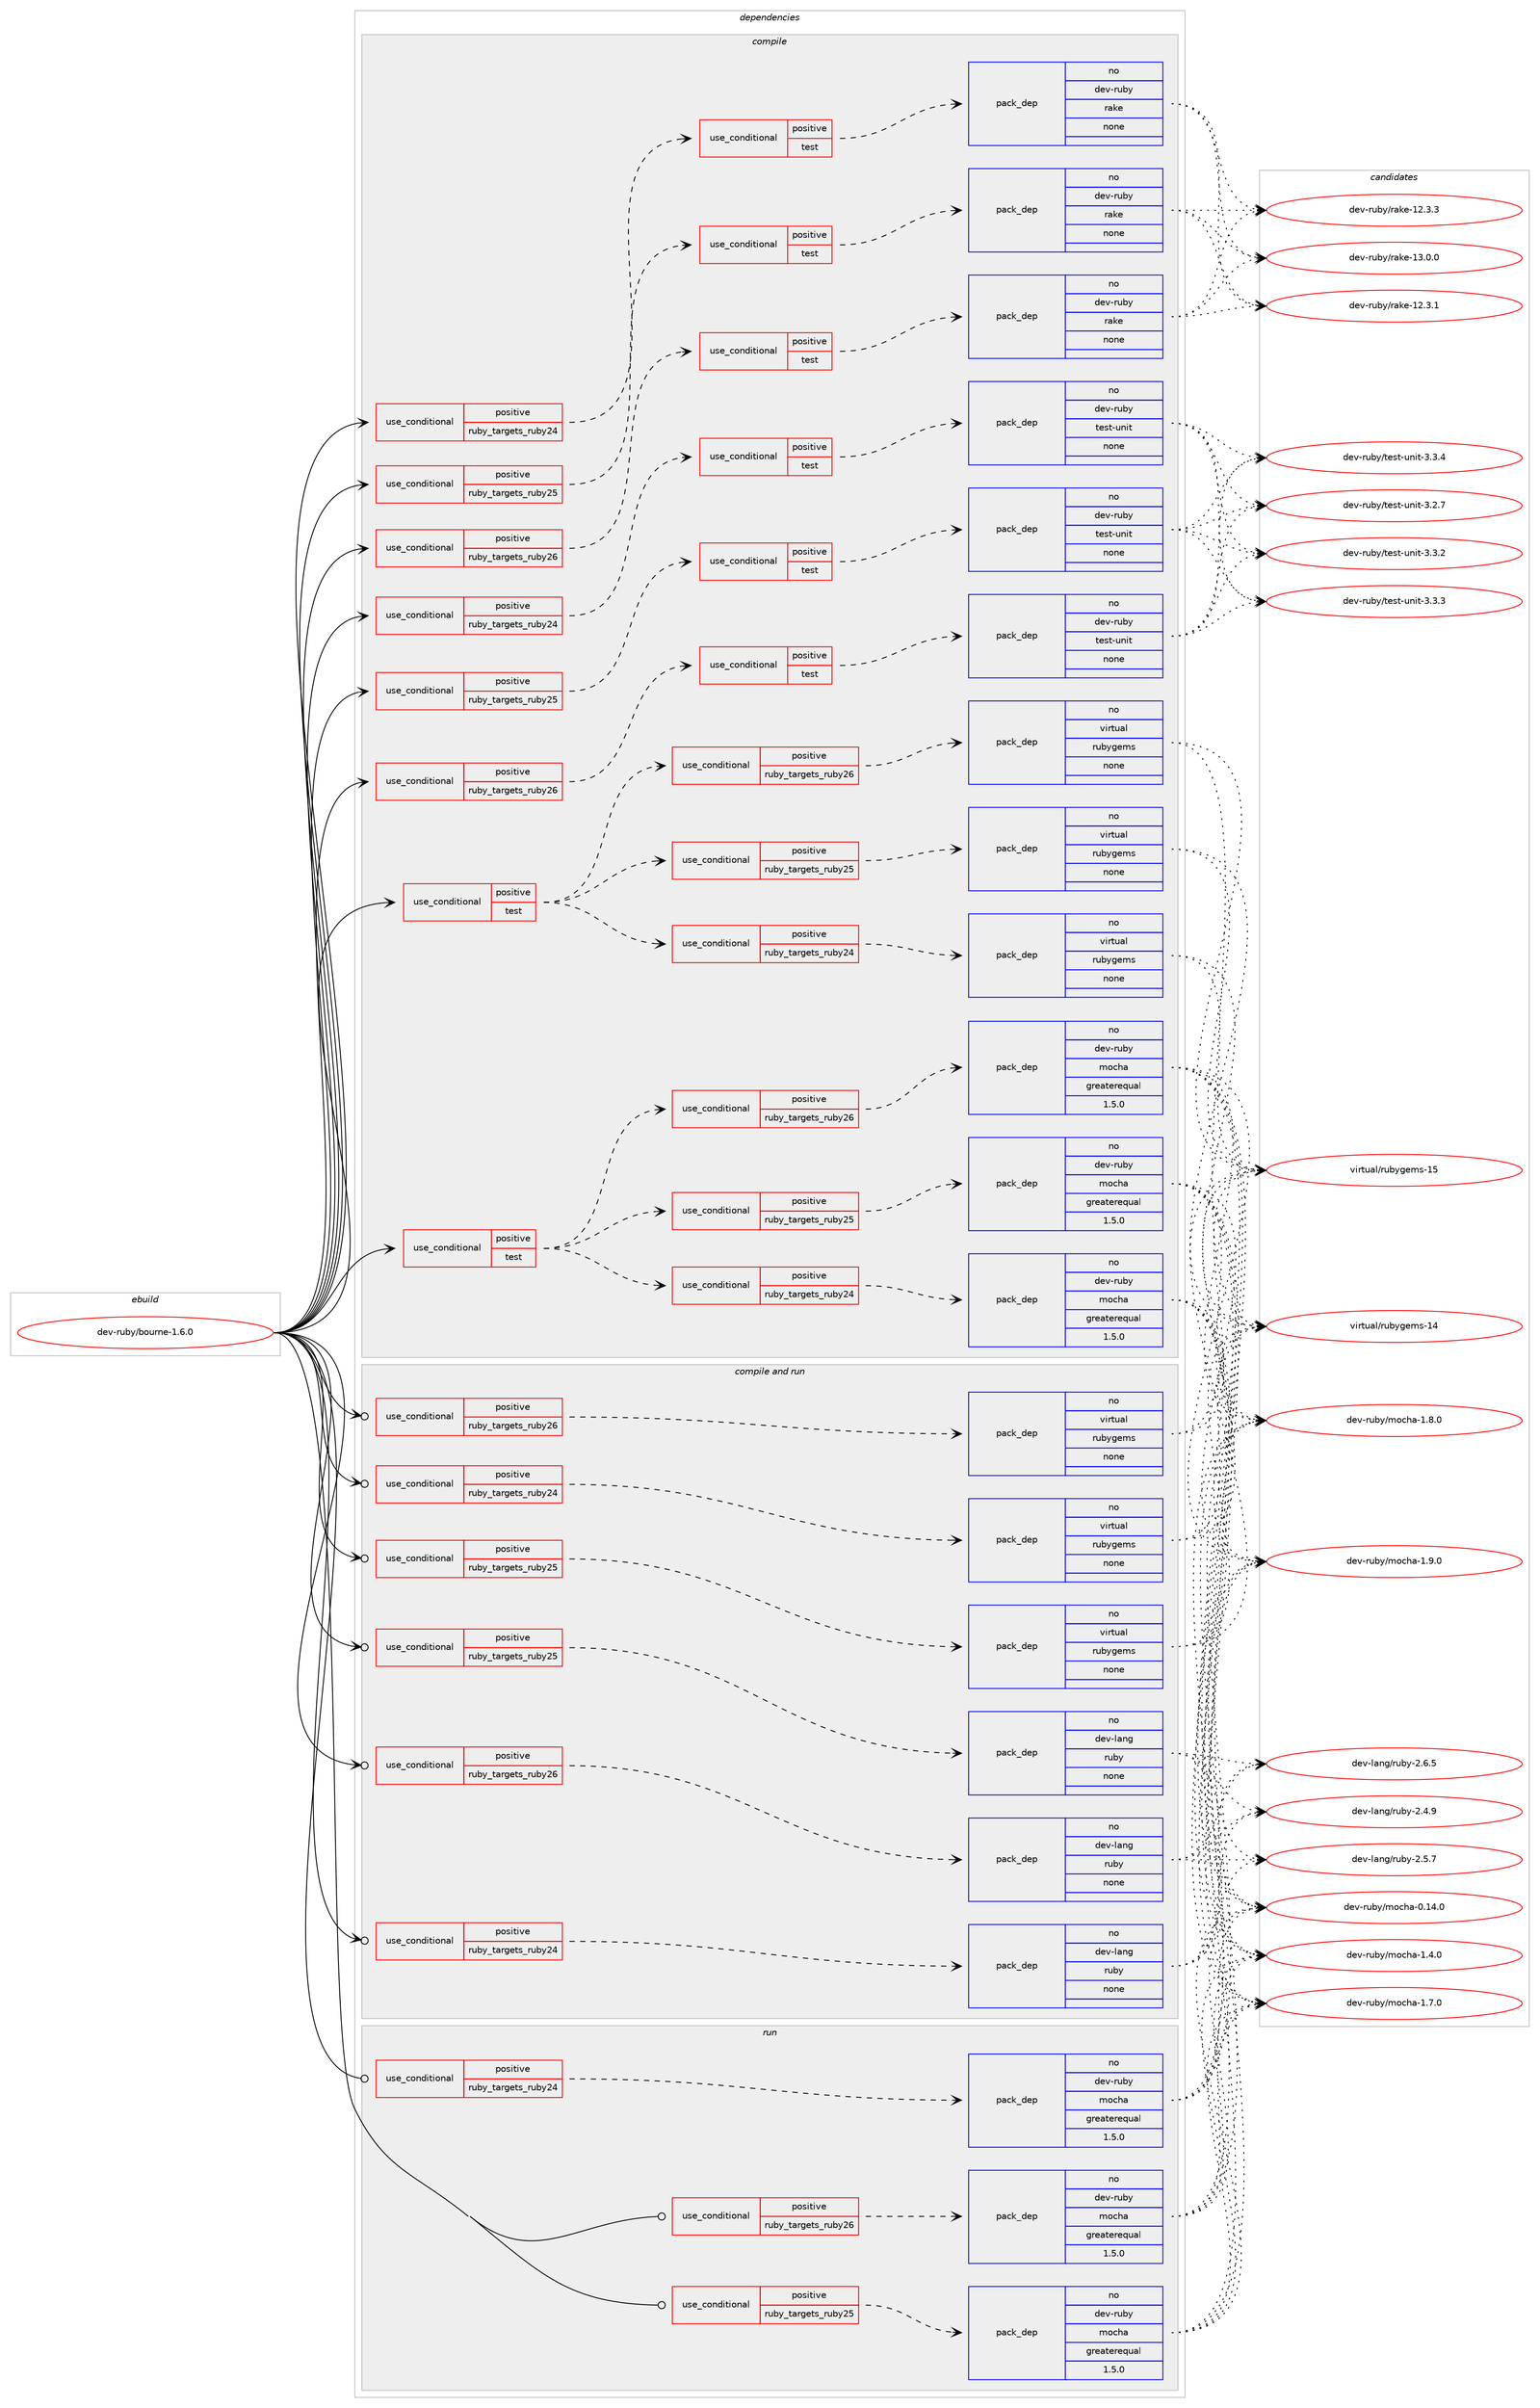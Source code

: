 digraph prolog {

# *************
# Graph options
# *************

newrank=true;
concentrate=true;
compound=true;
graph [rankdir=LR,fontname=Helvetica,fontsize=10,ranksep=1.5];#, ranksep=2.5, nodesep=0.2];
edge  [arrowhead=vee];
node  [fontname=Helvetica,fontsize=10];

# **********
# The ebuild
# **********

subgraph cluster_leftcol {
color=gray;
rank=same;
label=<<i>ebuild</i>>;
id [label="dev-ruby/bourne-1.6.0", color=red, width=4, href="../dev-ruby/bourne-1.6.0.svg"];
}

# ****************
# The dependencies
# ****************

subgraph cluster_midcol {
color=gray;
label=<<i>dependencies</i>>;
subgraph cluster_compile {
fillcolor="#eeeeee";
style=filled;
label=<<i>compile</i>>;
subgraph cond159383 {
dependency679380 [label=<<TABLE BORDER="0" CELLBORDER="1" CELLSPACING="0" CELLPADDING="4"><TR><TD ROWSPAN="3" CELLPADDING="10">use_conditional</TD></TR><TR><TD>positive</TD></TR><TR><TD>ruby_targets_ruby24</TD></TR></TABLE>>, shape=none, color=red];
subgraph cond159384 {
dependency679381 [label=<<TABLE BORDER="0" CELLBORDER="1" CELLSPACING="0" CELLPADDING="4"><TR><TD ROWSPAN="3" CELLPADDING="10">use_conditional</TD></TR><TR><TD>positive</TD></TR><TR><TD>test</TD></TR></TABLE>>, shape=none, color=red];
subgraph pack508043 {
dependency679382 [label=<<TABLE BORDER="0" CELLBORDER="1" CELLSPACING="0" CELLPADDING="4" WIDTH="220"><TR><TD ROWSPAN="6" CELLPADDING="30">pack_dep</TD></TR><TR><TD WIDTH="110">no</TD></TR><TR><TD>dev-ruby</TD></TR><TR><TD>rake</TD></TR><TR><TD>none</TD></TR><TR><TD></TD></TR></TABLE>>, shape=none, color=blue];
}
dependency679381:e -> dependency679382:w [weight=20,style="dashed",arrowhead="vee"];
}
dependency679380:e -> dependency679381:w [weight=20,style="dashed",arrowhead="vee"];
}
id:e -> dependency679380:w [weight=20,style="solid",arrowhead="vee"];
subgraph cond159385 {
dependency679383 [label=<<TABLE BORDER="0" CELLBORDER="1" CELLSPACING="0" CELLPADDING="4"><TR><TD ROWSPAN="3" CELLPADDING="10">use_conditional</TD></TR><TR><TD>positive</TD></TR><TR><TD>ruby_targets_ruby24</TD></TR></TABLE>>, shape=none, color=red];
subgraph cond159386 {
dependency679384 [label=<<TABLE BORDER="0" CELLBORDER="1" CELLSPACING="0" CELLPADDING="4"><TR><TD ROWSPAN="3" CELLPADDING="10">use_conditional</TD></TR><TR><TD>positive</TD></TR><TR><TD>test</TD></TR></TABLE>>, shape=none, color=red];
subgraph pack508044 {
dependency679385 [label=<<TABLE BORDER="0" CELLBORDER="1" CELLSPACING="0" CELLPADDING="4" WIDTH="220"><TR><TD ROWSPAN="6" CELLPADDING="30">pack_dep</TD></TR><TR><TD WIDTH="110">no</TD></TR><TR><TD>dev-ruby</TD></TR><TR><TD>test-unit</TD></TR><TR><TD>none</TD></TR><TR><TD></TD></TR></TABLE>>, shape=none, color=blue];
}
dependency679384:e -> dependency679385:w [weight=20,style="dashed",arrowhead="vee"];
}
dependency679383:e -> dependency679384:w [weight=20,style="dashed",arrowhead="vee"];
}
id:e -> dependency679383:w [weight=20,style="solid",arrowhead="vee"];
subgraph cond159387 {
dependency679386 [label=<<TABLE BORDER="0" CELLBORDER="1" CELLSPACING="0" CELLPADDING="4"><TR><TD ROWSPAN="3" CELLPADDING="10">use_conditional</TD></TR><TR><TD>positive</TD></TR><TR><TD>ruby_targets_ruby25</TD></TR></TABLE>>, shape=none, color=red];
subgraph cond159388 {
dependency679387 [label=<<TABLE BORDER="0" CELLBORDER="1" CELLSPACING="0" CELLPADDING="4"><TR><TD ROWSPAN="3" CELLPADDING="10">use_conditional</TD></TR><TR><TD>positive</TD></TR><TR><TD>test</TD></TR></TABLE>>, shape=none, color=red];
subgraph pack508045 {
dependency679388 [label=<<TABLE BORDER="0" CELLBORDER="1" CELLSPACING="0" CELLPADDING="4" WIDTH="220"><TR><TD ROWSPAN="6" CELLPADDING="30">pack_dep</TD></TR><TR><TD WIDTH="110">no</TD></TR><TR><TD>dev-ruby</TD></TR><TR><TD>rake</TD></TR><TR><TD>none</TD></TR><TR><TD></TD></TR></TABLE>>, shape=none, color=blue];
}
dependency679387:e -> dependency679388:w [weight=20,style="dashed",arrowhead="vee"];
}
dependency679386:e -> dependency679387:w [weight=20,style="dashed",arrowhead="vee"];
}
id:e -> dependency679386:w [weight=20,style="solid",arrowhead="vee"];
subgraph cond159389 {
dependency679389 [label=<<TABLE BORDER="0" CELLBORDER="1" CELLSPACING="0" CELLPADDING="4"><TR><TD ROWSPAN="3" CELLPADDING="10">use_conditional</TD></TR><TR><TD>positive</TD></TR><TR><TD>ruby_targets_ruby25</TD></TR></TABLE>>, shape=none, color=red];
subgraph cond159390 {
dependency679390 [label=<<TABLE BORDER="0" CELLBORDER="1" CELLSPACING="0" CELLPADDING="4"><TR><TD ROWSPAN="3" CELLPADDING="10">use_conditional</TD></TR><TR><TD>positive</TD></TR><TR><TD>test</TD></TR></TABLE>>, shape=none, color=red];
subgraph pack508046 {
dependency679391 [label=<<TABLE BORDER="0" CELLBORDER="1" CELLSPACING="0" CELLPADDING="4" WIDTH="220"><TR><TD ROWSPAN="6" CELLPADDING="30">pack_dep</TD></TR><TR><TD WIDTH="110">no</TD></TR><TR><TD>dev-ruby</TD></TR><TR><TD>test-unit</TD></TR><TR><TD>none</TD></TR><TR><TD></TD></TR></TABLE>>, shape=none, color=blue];
}
dependency679390:e -> dependency679391:w [weight=20,style="dashed",arrowhead="vee"];
}
dependency679389:e -> dependency679390:w [weight=20,style="dashed",arrowhead="vee"];
}
id:e -> dependency679389:w [weight=20,style="solid",arrowhead="vee"];
subgraph cond159391 {
dependency679392 [label=<<TABLE BORDER="0" CELLBORDER="1" CELLSPACING="0" CELLPADDING="4"><TR><TD ROWSPAN="3" CELLPADDING="10">use_conditional</TD></TR><TR><TD>positive</TD></TR><TR><TD>ruby_targets_ruby26</TD></TR></TABLE>>, shape=none, color=red];
subgraph cond159392 {
dependency679393 [label=<<TABLE BORDER="0" CELLBORDER="1" CELLSPACING="0" CELLPADDING="4"><TR><TD ROWSPAN="3" CELLPADDING="10">use_conditional</TD></TR><TR><TD>positive</TD></TR><TR><TD>test</TD></TR></TABLE>>, shape=none, color=red];
subgraph pack508047 {
dependency679394 [label=<<TABLE BORDER="0" CELLBORDER="1" CELLSPACING="0" CELLPADDING="4" WIDTH="220"><TR><TD ROWSPAN="6" CELLPADDING="30">pack_dep</TD></TR><TR><TD WIDTH="110">no</TD></TR><TR><TD>dev-ruby</TD></TR><TR><TD>rake</TD></TR><TR><TD>none</TD></TR><TR><TD></TD></TR></TABLE>>, shape=none, color=blue];
}
dependency679393:e -> dependency679394:w [weight=20,style="dashed",arrowhead="vee"];
}
dependency679392:e -> dependency679393:w [weight=20,style="dashed",arrowhead="vee"];
}
id:e -> dependency679392:w [weight=20,style="solid",arrowhead="vee"];
subgraph cond159393 {
dependency679395 [label=<<TABLE BORDER="0" CELLBORDER="1" CELLSPACING="0" CELLPADDING="4"><TR><TD ROWSPAN="3" CELLPADDING="10">use_conditional</TD></TR><TR><TD>positive</TD></TR><TR><TD>ruby_targets_ruby26</TD></TR></TABLE>>, shape=none, color=red];
subgraph cond159394 {
dependency679396 [label=<<TABLE BORDER="0" CELLBORDER="1" CELLSPACING="0" CELLPADDING="4"><TR><TD ROWSPAN="3" CELLPADDING="10">use_conditional</TD></TR><TR><TD>positive</TD></TR><TR><TD>test</TD></TR></TABLE>>, shape=none, color=red];
subgraph pack508048 {
dependency679397 [label=<<TABLE BORDER="0" CELLBORDER="1" CELLSPACING="0" CELLPADDING="4" WIDTH="220"><TR><TD ROWSPAN="6" CELLPADDING="30">pack_dep</TD></TR><TR><TD WIDTH="110">no</TD></TR><TR><TD>dev-ruby</TD></TR><TR><TD>test-unit</TD></TR><TR><TD>none</TD></TR><TR><TD></TD></TR></TABLE>>, shape=none, color=blue];
}
dependency679396:e -> dependency679397:w [weight=20,style="dashed",arrowhead="vee"];
}
dependency679395:e -> dependency679396:w [weight=20,style="dashed",arrowhead="vee"];
}
id:e -> dependency679395:w [weight=20,style="solid",arrowhead="vee"];
subgraph cond159395 {
dependency679398 [label=<<TABLE BORDER="0" CELLBORDER="1" CELLSPACING="0" CELLPADDING="4"><TR><TD ROWSPAN="3" CELLPADDING="10">use_conditional</TD></TR><TR><TD>positive</TD></TR><TR><TD>test</TD></TR></TABLE>>, shape=none, color=red];
subgraph cond159396 {
dependency679399 [label=<<TABLE BORDER="0" CELLBORDER="1" CELLSPACING="0" CELLPADDING="4"><TR><TD ROWSPAN="3" CELLPADDING="10">use_conditional</TD></TR><TR><TD>positive</TD></TR><TR><TD>ruby_targets_ruby24</TD></TR></TABLE>>, shape=none, color=red];
subgraph pack508049 {
dependency679400 [label=<<TABLE BORDER="0" CELLBORDER="1" CELLSPACING="0" CELLPADDING="4" WIDTH="220"><TR><TD ROWSPAN="6" CELLPADDING="30">pack_dep</TD></TR><TR><TD WIDTH="110">no</TD></TR><TR><TD>dev-ruby</TD></TR><TR><TD>mocha</TD></TR><TR><TD>greaterequal</TD></TR><TR><TD>1.5.0</TD></TR></TABLE>>, shape=none, color=blue];
}
dependency679399:e -> dependency679400:w [weight=20,style="dashed",arrowhead="vee"];
}
dependency679398:e -> dependency679399:w [weight=20,style="dashed",arrowhead="vee"];
subgraph cond159397 {
dependency679401 [label=<<TABLE BORDER="0" CELLBORDER="1" CELLSPACING="0" CELLPADDING="4"><TR><TD ROWSPAN="3" CELLPADDING="10">use_conditional</TD></TR><TR><TD>positive</TD></TR><TR><TD>ruby_targets_ruby25</TD></TR></TABLE>>, shape=none, color=red];
subgraph pack508050 {
dependency679402 [label=<<TABLE BORDER="0" CELLBORDER="1" CELLSPACING="0" CELLPADDING="4" WIDTH="220"><TR><TD ROWSPAN="6" CELLPADDING="30">pack_dep</TD></TR><TR><TD WIDTH="110">no</TD></TR><TR><TD>dev-ruby</TD></TR><TR><TD>mocha</TD></TR><TR><TD>greaterequal</TD></TR><TR><TD>1.5.0</TD></TR></TABLE>>, shape=none, color=blue];
}
dependency679401:e -> dependency679402:w [weight=20,style="dashed",arrowhead="vee"];
}
dependency679398:e -> dependency679401:w [weight=20,style="dashed",arrowhead="vee"];
subgraph cond159398 {
dependency679403 [label=<<TABLE BORDER="0" CELLBORDER="1" CELLSPACING="0" CELLPADDING="4"><TR><TD ROWSPAN="3" CELLPADDING="10">use_conditional</TD></TR><TR><TD>positive</TD></TR><TR><TD>ruby_targets_ruby26</TD></TR></TABLE>>, shape=none, color=red];
subgraph pack508051 {
dependency679404 [label=<<TABLE BORDER="0" CELLBORDER="1" CELLSPACING="0" CELLPADDING="4" WIDTH="220"><TR><TD ROWSPAN="6" CELLPADDING="30">pack_dep</TD></TR><TR><TD WIDTH="110">no</TD></TR><TR><TD>dev-ruby</TD></TR><TR><TD>mocha</TD></TR><TR><TD>greaterequal</TD></TR><TR><TD>1.5.0</TD></TR></TABLE>>, shape=none, color=blue];
}
dependency679403:e -> dependency679404:w [weight=20,style="dashed",arrowhead="vee"];
}
dependency679398:e -> dependency679403:w [weight=20,style="dashed",arrowhead="vee"];
}
id:e -> dependency679398:w [weight=20,style="solid",arrowhead="vee"];
subgraph cond159399 {
dependency679405 [label=<<TABLE BORDER="0" CELLBORDER="1" CELLSPACING="0" CELLPADDING="4"><TR><TD ROWSPAN="3" CELLPADDING="10">use_conditional</TD></TR><TR><TD>positive</TD></TR><TR><TD>test</TD></TR></TABLE>>, shape=none, color=red];
subgraph cond159400 {
dependency679406 [label=<<TABLE BORDER="0" CELLBORDER="1" CELLSPACING="0" CELLPADDING="4"><TR><TD ROWSPAN="3" CELLPADDING="10">use_conditional</TD></TR><TR><TD>positive</TD></TR><TR><TD>ruby_targets_ruby24</TD></TR></TABLE>>, shape=none, color=red];
subgraph pack508052 {
dependency679407 [label=<<TABLE BORDER="0" CELLBORDER="1" CELLSPACING="0" CELLPADDING="4" WIDTH="220"><TR><TD ROWSPAN="6" CELLPADDING="30">pack_dep</TD></TR><TR><TD WIDTH="110">no</TD></TR><TR><TD>virtual</TD></TR><TR><TD>rubygems</TD></TR><TR><TD>none</TD></TR><TR><TD></TD></TR></TABLE>>, shape=none, color=blue];
}
dependency679406:e -> dependency679407:w [weight=20,style="dashed",arrowhead="vee"];
}
dependency679405:e -> dependency679406:w [weight=20,style="dashed",arrowhead="vee"];
subgraph cond159401 {
dependency679408 [label=<<TABLE BORDER="0" CELLBORDER="1" CELLSPACING="0" CELLPADDING="4"><TR><TD ROWSPAN="3" CELLPADDING="10">use_conditional</TD></TR><TR><TD>positive</TD></TR><TR><TD>ruby_targets_ruby25</TD></TR></TABLE>>, shape=none, color=red];
subgraph pack508053 {
dependency679409 [label=<<TABLE BORDER="0" CELLBORDER="1" CELLSPACING="0" CELLPADDING="4" WIDTH="220"><TR><TD ROWSPAN="6" CELLPADDING="30">pack_dep</TD></TR><TR><TD WIDTH="110">no</TD></TR><TR><TD>virtual</TD></TR><TR><TD>rubygems</TD></TR><TR><TD>none</TD></TR><TR><TD></TD></TR></TABLE>>, shape=none, color=blue];
}
dependency679408:e -> dependency679409:w [weight=20,style="dashed",arrowhead="vee"];
}
dependency679405:e -> dependency679408:w [weight=20,style="dashed",arrowhead="vee"];
subgraph cond159402 {
dependency679410 [label=<<TABLE BORDER="0" CELLBORDER="1" CELLSPACING="0" CELLPADDING="4"><TR><TD ROWSPAN="3" CELLPADDING="10">use_conditional</TD></TR><TR><TD>positive</TD></TR><TR><TD>ruby_targets_ruby26</TD></TR></TABLE>>, shape=none, color=red];
subgraph pack508054 {
dependency679411 [label=<<TABLE BORDER="0" CELLBORDER="1" CELLSPACING="0" CELLPADDING="4" WIDTH="220"><TR><TD ROWSPAN="6" CELLPADDING="30">pack_dep</TD></TR><TR><TD WIDTH="110">no</TD></TR><TR><TD>virtual</TD></TR><TR><TD>rubygems</TD></TR><TR><TD>none</TD></TR><TR><TD></TD></TR></TABLE>>, shape=none, color=blue];
}
dependency679410:e -> dependency679411:w [weight=20,style="dashed",arrowhead="vee"];
}
dependency679405:e -> dependency679410:w [weight=20,style="dashed",arrowhead="vee"];
}
id:e -> dependency679405:w [weight=20,style="solid",arrowhead="vee"];
}
subgraph cluster_compileandrun {
fillcolor="#eeeeee";
style=filled;
label=<<i>compile and run</i>>;
subgraph cond159403 {
dependency679412 [label=<<TABLE BORDER="0" CELLBORDER="1" CELLSPACING="0" CELLPADDING="4"><TR><TD ROWSPAN="3" CELLPADDING="10">use_conditional</TD></TR><TR><TD>positive</TD></TR><TR><TD>ruby_targets_ruby24</TD></TR></TABLE>>, shape=none, color=red];
subgraph pack508055 {
dependency679413 [label=<<TABLE BORDER="0" CELLBORDER="1" CELLSPACING="0" CELLPADDING="4" WIDTH="220"><TR><TD ROWSPAN="6" CELLPADDING="30">pack_dep</TD></TR><TR><TD WIDTH="110">no</TD></TR><TR><TD>dev-lang</TD></TR><TR><TD>ruby</TD></TR><TR><TD>none</TD></TR><TR><TD></TD></TR></TABLE>>, shape=none, color=blue];
}
dependency679412:e -> dependency679413:w [weight=20,style="dashed",arrowhead="vee"];
}
id:e -> dependency679412:w [weight=20,style="solid",arrowhead="odotvee"];
subgraph cond159404 {
dependency679414 [label=<<TABLE BORDER="0" CELLBORDER="1" CELLSPACING="0" CELLPADDING="4"><TR><TD ROWSPAN="3" CELLPADDING="10">use_conditional</TD></TR><TR><TD>positive</TD></TR><TR><TD>ruby_targets_ruby24</TD></TR></TABLE>>, shape=none, color=red];
subgraph pack508056 {
dependency679415 [label=<<TABLE BORDER="0" CELLBORDER="1" CELLSPACING="0" CELLPADDING="4" WIDTH="220"><TR><TD ROWSPAN="6" CELLPADDING="30">pack_dep</TD></TR><TR><TD WIDTH="110">no</TD></TR><TR><TD>virtual</TD></TR><TR><TD>rubygems</TD></TR><TR><TD>none</TD></TR><TR><TD></TD></TR></TABLE>>, shape=none, color=blue];
}
dependency679414:e -> dependency679415:w [weight=20,style="dashed",arrowhead="vee"];
}
id:e -> dependency679414:w [weight=20,style="solid",arrowhead="odotvee"];
subgraph cond159405 {
dependency679416 [label=<<TABLE BORDER="0" CELLBORDER="1" CELLSPACING="0" CELLPADDING="4"><TR><TD ROWSPAN="3" CELLPADDING="10">use_conditional</TD></TR><TR><TD>positive</TD></TR><TR><TD>ruby_targets_ruby25</TD></TR></TABLE>>, shape=none, color=red];
subgraph pack508057 {
dependency679417 [label=<<TABLE BORDER="0" CELLBORDER="1" CELLSPACING="0" CELLPADDING="4" WIDTH="220"><TR><TD ROWSPAN="6" CELLPADDING="30">pack_dep</TD></TR><TR><TD WIDTH="110">no</TD></TR><TR><TD>dev-lang</TD></TR><TR><TD>ruby</TD></TR><TR><TD>none</TD></TR><TR><TD></TD></TR></TABLE>>, shape=none, color=blue];
}
dependency679416:e -> dependency679417:w [weight=20,style="dashed",arrowhead="vee"];
}
id:e -> dependency679416:w [weight=20,style="solid",arrowhead="odotvee"];
subgraph cond159406 {
dependency679418 [label=<<TABLE BORDER="0" CELLBORDER="1" CELLSPACING="0" CELLPADDING="4"><TR><TD ROWSPAN="3" CELLPADDING="10">use_conditional</TD></TR><TR><TD>positive</TD></TR><TR><TD>ruby_targets_ruby25</TD></TR></TABLE>>, shape=none, color=red];
subgraph pack508058 {
dependency679419 [label=<<TABLE BORDER="0" CELLBORDER="1" CELLSPACING="0" CELLPADDING="4" WIDTH="220"><TR><TD ROWSPAN="6" CELLPADDING="30">pack_dep</TD></TR><TR><TD WIDTH="110">no</TD></TR><TR><TD>virtual</TD></TR><TR><TD>rubygems</TD></TR><TR><TD>none</TD></TR><TR><TD></TD></TR></TABLE>>, shape=none, color=blue];
}
dependency679418:e -> dependency679419:w [weight=20,style="dashed",arrowhead="vee"];
}
id:e -> dependency679418:w [weight=20,style="solid",arrowhead="odotvee"];
subgraph cond159407 {
dependency679420 [label=<<TABLE BORDER="0" CELLBORDER="1" CELLSPACING="0" CELLPADDING="4"><TR><TD ROWSPAN="3" CELLPADDING="10">use_conditional</TD></TR><TR><TD>positive</TD></TR><TR><TD>ruby_targets_ruby26</TD></TR></TABLE>>, shape=none, color=red];
subgraph pack508059 {
dependency679421 [label=<<TABLE BORDER="0" CELLBORDER="1" CELLSPACING="0" CELLPADDING="4" WIDTH="220"><TR><TD ROWSPAN="6" CELLPADDING="30">pack_dep</TD></TR><TR><TD WIDTH="110">no</TD></TR><TR><TD>dev-lang</TD></TR><TR><TD>ruby</TD></TR><TR><TD>none</TD></TR><TR><TD></TD></TR></TABLE>>, shape=none, color=blue];
}
dependency679420:e -> dependency679421:w [weight=20,style="dashed",arrowhead="vee"];
}
id:e -> dependency679420:w [weight=20,style="solid",arrowhead="odotvee"];
subgraph cond159408 {
dependency679422 [label=<<TABLE BORDER="0" CELLBORDER="1" CELLSPACING="0" CELLPADDING="4"><TR><TD ROWSPAN="3" CELLPADDING="10">use_conditional</TD></TR><TR><TD>positive</TD></TR><TR><TD>ruby_targets_ruby26</TD></TR></TABLE>>, shape=none, color=red];
subgraph pack508060 {
dependency679423 [label=<<TABLE BORDER="0" CELLBORDER="1" CELLSPACING="0" CELLPADDING="4" WIDTH="220"><TR><TD ROWSPAN="6" CELLPADDING="30">pack_dep</TD></TR><TR><TD WIDTH="110">no</TD></TR><TR><TD>virtual</TD></TR><TR><TD>rubygems</TD></TR><TR><TD>none</TD></TR><TR><TD></TD></TR></TABLE>>, shape=none, color=blue];
}
dependency679422:e -> dependency679423:w [weight=20,style="dashed",arrowhead="vee"];
}
id:e -> dependency679422:w [weight=20,style="solid",arrowhead="odotvee"];
}
subgraph cluster_run {
fillcolor="#eeeeee";
style=filled;
label=<<i>run</i>>;
subgraph cond159409 {
dependency679424 [label=<<TABLE BORDER="0" CELLBORDER="1" CELLSPACING="0" CELLPADDING="4"><TR><TD ROWSPAN="3" CELLPADDING="10">use_conditional</TD></TR><TR><TD>positive</TD></TR><TR><TD>ruby_targets_ruby24</TD></TR></TABLE>>, shape=none, color=red];
subgraph pack508061 {
dependency679425 [label=<<TABLE BORDER="0" CELLBORDER="1" CELLSPACING="0" CELLPADDING="4" WIDTH="220"><TR><TD ROWSPAN="6" CELLPADDING="30">pack_dep</TD></TR><TR><TD WIDTH="110">no</TD></TR><TR><TD>dev-ruby</TD></TR><TR><TD>mocha</TD></TR><TR><TD>greaterequal</TD></TR><TR><TD>1.5.0</TD></TR></TABLE>>, shape=none, color=blue];
}
dependency679424:e -> dependency679425:w [weight=20,style="dashed",arrowhead="vee"];
}
id:e -> dependency679424:w [weight=20,style="solid",arrowhead="odot"];
subgraph cond159410 {
dependency679426 [label=<<TABLE BORDER="0" CELLBORDER="1" CELLSPACING="0" CELLPADDING="4"><TR><TD ROWSPAN="3" CELLPADDING="10">use_conditional</TD></TR><TR><TD>positive</TD></TR><TR><TD>ruby_targets_ruby25</TD></TR></TABLE>>, shape=none, color=red];
subgraph pack508062 {
dependency679427 [label=<<TABLE BORDER="0" CELLBORDER="1" CELLSPACING="0" CELLPADDING="4" WIDTH="220"><TR><TD ROWSPAN="6" CELLPADDING="30">pack_dep</TD></TR><TR><TD WIDTH="110">no</TD></TR><TR><TD>dev-ruby</TD></TR><TR><TD>mocha</TD></TR><TR><TD>greaterequal</TD></TR><TR><TD>1.5.0</TD></TR></TABLE>>, shape=none, color=blue];
}
dependency679426:e -> dependency679427:w [weight=20,style="dashed",arrowhead="vee"];
}
id:e -> dependency679426:w [weight=20,style="solid",arrowhead="odot"];
subgraph cond159411 {
dependency679428 [label=<<TABLE BORDER="0" CELLBORDER="1" CELLSPACING="0" CELLPADDING="4"><TR><TD ROWSPAN="3" CELLPADDING="10">use_conditional</TD></TR><TR><TD>positive</TD></TR><TR><TD>ruby_targets_ruby26</TD></TR></TABLE>>, shape=none, color=red];
subgraph pack508063 {
dependency679429 [label=<<TABLE BORDER="0" CELLBORDER="1" CELLSPACING="0" CELLPADDING="4" WIDTH="220"><TR><TD ROWSPAN="6" CELLPADDING="30">pack_dep</TD></TR><TR><TD WIDTH="110">no</TD></TR><TR><TD>dev-ruby</TD></TR><TR><TD>mocha</TD></TR><TR><TD>greaterequal</TD></TR><TR><TD>1.5.0</TD></TR></TABLE>>, shape=none, color=blue];
}
dependency679428:e -> dependency679429:w [weight=20,style="dashed",arrowhead="vee"];
}
id:e -> dependency679428:w [weight=20,style="solid",arrowhead="odot"];
}
}

# **************
# The candidates
# **************

subgraph cluster_choices {
rank=same;
color=gray;
label=<<i>candidates</i>>;

subgraph choice508043 {
color=black;
nodesep=1;
choice1001011184511411798121471149710710145495046514649 [label="dev-ruby/rake-12.3.1", color=red, width=4,href="../dev-ruby/rake-12.3.1.svg"];
choice1001011184511411798121471149710710145495046514651 [label="dev-ruby/rake-12.3.3", color=red, width=4,href="../dev-ruby/rake-12.3.3.svg"];
choice1001011184511411798121471149710710145495146484648 [label="dev-ruby/rake-13.0.0", color=red, width=4,href="../dev-ruby/rake-13.0.0.svg"];
dependency679382:e -> choice1001011184511411798121471149710710145495046514649:w [style=dotted,weight="100"];
dependency679382:e -> choice1001011184511411798121471149710710145495046514651:w [style=dotted,weight="100"];
dependency679382:e -> choice1001011184511411798121471149710710145495146484648:w [style=dotted,weight="100"];
}
subgraph choice508044 {
color=black;
nodesep=1;
choice10010111845114117981214711610111511645117110105116455146504655 [label="dev-ruby/test-unit-3.2.7", color=red, width=4,href="../dev-ruby/test-unit-3.2.7.svg"];
choice10010111845114117981214711610111511645117110105116455146514650 [label="dev-ruby/test-unit-3.3.2", color=red, width=4,href="../dev-ruby/test-unit-3.3.2.svg"];
choice10010111845114117981214711610111511645117110105116455146514651 [label="dev-ruby/test-unit-3.3.3", color=red, width=4,href="../dev-ruby/test-unit-3.3.3.svg"];
choice10010111845114117981214711610111511645117110105116455146514652 [label="dev-ruby/test-unit-3.3.4", color=red, width=4,href="../dev-ruby/test-unit-3.3.4.svg"];
dependency679385:e -> choice10010111845114117981214711610111511645117110105116455146504655:w [style=dotted,weight="100"];
dependency679385:e -> choice10010111845114117981214711610111511645117110105116455146514650:w [style=dotted,weight="100"];
dependency679385:e -> choice10010111845114117981214711610111511645117110105116455146514651:w [style=dotted,weight="100"];
dependency679385:e -> choice10010111845114117981214711610111511645117110105116455146514652:w [style=dotted,weight="100"];
}
subgraph choice508045 {
color=black;
nodesep=1;
choice1001011184511411798121471149710710145495046514649 [label="dev-ruby/rake-12.3.1", color=red, width=4,href="../dev-ruby/rake-12.3.1.svg"];
choice1001011184511411798121471149710710145495046514651 [label="dev-ruby/rake-12.3.3", color=red, width=4,href="../dev-ruby/rake-12.3.3.svg"];
choice1001011184511411798121471149710710145495146484648 [label="dev-ruby/rake-13.0.0", color=red, width=4,href="../dev-ruby/rake-13.0.0.svg"];
dependency679388:e -> choice1001011184511411798121471149710710145495046514649:w [style=dotted,weight="100"];
dependency679388:e -> choice1001011184511411798121471149710710145495046514651:w [style=dotted,weight="100"];
dependency679388:e -> choice1001011184511411798121471149710710145495146484648:w [style=dotted,weight="100"];
}
subgraph choice508046 {
color=black;
nodesep=1;
choice10010111845114117981214711610111511645117110105116455146504655 [label="dev-ruby/test-unit-3.2.7", color=red, width=4,href="../dev-ruby/test-unit-3.2.7.svg"];
choice10010111845114117981214711610111511645117110105116455146514650 [label="dev-ruby/test-unit-3.3.2", color=red, width=4,href="../dev-ruby/test-unit-3.3.2.svg"];
choice10010111845114117981214711610111511645117110105116455146514651 [label="dev-ruby/test-unit-3.3.3", color=red, width=4,href="../dev-ruby/test-unit-3.3.3.svg"];
choice10010111845114117981214711610111511645117110105116455146514652 [label="dev-ruby/test-unit-3.3.4", color=red, width=4,href="../dev-ruby/test-unit-3.3.4.svg"];
dependency679391:e -> choice10010111845114117981214711610111511645117110105116455146504655:w [style=dotted,weight="100"];
dependency679391:e -> choice10010111845114117981214711610111511645117110105116455146514650:w [style=dotted,weight="100"];
dependency679391:e -> choice10010111845114117981214711610111511645117110105116455146514651:w [style=dotted,weight="100"];
dependency679391:e -> choice10010111845114117981214711610111511645117110105116455146514652:w [style=dotted,weight="100"];
}
subgraph choice508047 {
color=black;
nodesep=1;
choice1001011184511411798121471149710710145495046514649 [label="dev-ruby/rake-12.3.1", color=red, width=4,href="../dev-ruby/rake-12.3.1.svg"];
choice1001011184511411798121471149710710145495046514651 [label="dev-ruby/rake-12.3.3", color=red, width=4,href="../dev-ruby/rake-12.3.3.svg"];
choice1001011184511411798121471149710710145495146484648 [label="dev-ruby/rake-13.0.0", color=red, width=4,href="../dev-ruby/rake-13.0.0.svg"];
dependency679394:e -> choice1001011184511411798121471149710710145495046514649:w [style=dotted,weight="100"];
dependency679394:e -> choice1001011184511411798121471149710710145495046514651:w [style=dotted,weight="100"];
dependency679394:e -> choice1001011184511411798121471149710710145495146484648:w [style=dotted,weight="100"];
}
subgraph choice508048 {
color=black;
nodesep=1;
choice10010111845114117981214711610111511645117110105116455146504655 [label="dev-ruby/test-unit-3.2.7", color=red, width=4,href="../dev-ruby/test-unit-3.2.7.svg"];
choice10010111845114117981214711610111511645117110105116455146514650 [label="dev-ruby/test-unit-3.3.2", color=red, width=4,href="../dev-ruby/test-unit-3.3.2.svg"];
choice10010111845114117981214711610111511645117110105116455146514651 [label="dev-ruby/test-unit-3.3.3", color=red, width=4,href="../dev-ruby/test-unit-3.3.3.svg"];
choice10010111845114117981214711610111511645117110105116455146514652 [label="dev-ruby/test-unit-3.3.4", color=red, width=4,href="../dev-ruby/test-unit-3.3.4.svg"];
dependency679397:e -> choice10010111845114117981214711610111511645117110105116455146504655:w [style=dotted,weight="100"];
dependency679397:e -> choice10010111845114117981214711610111511645117110105116455146514650:w [style=dotted,weight="100"];
dependency679397:e -> choice10010111845114117981214711610111511645117110105116455146514651:w [style=dotted,weight="100"];
dependency679397:e -> choice10010111845114117981214711610111511645117110105116455146514652:w [style=dotted,weight="100"];
}
subgraph choice508049 {
color=black;
nodesep=1;
choice100101118451141179812147109111991049745484649524648 [label="dev-ruby/mocha-0.14.0", color=red, width=4,href="../dev-ruby/mocha-0.14.0.svg"];
choice1001011184511411798121471091119910497454946524648 [label="dev-ruby/mocha-1.4.0", color=red, width=4,href="../dev-ruby/mocha-1.4.0.svg"];
choice1001011184511411798121471091119910497454946554648 [label="dev-ruby/mocha-1.7.0", color=red, width=4,href="../dev-ruby/mocha-1.7.0.svg"];
choice1001011184511411798121471091119910497454946564648 [label="dev-ruby/mocha-1.8.0", color=red, width=4,href="../dev-ruby/mocha-1.8.0.svg"];
choice1001011184511411798121471091119910497454946574648 [label="dev-ruby/mocha-1.9.0", color=red, width=4,href="../dev-ruby/mocha-1.9.0.svg"];
dependency679400:e -> choice100101118451141179812147109111991049745484649524648:w [style=dotted,weight="100"];
dependency679400:e -> choice1001011184511411798121471091119910497454946524648:w [style=dotted,weight="100"];
dependency679400:e -> choice1001011184511411798121471091119910497454946554648:w [style=dotted,weight="100"];
dependency679400:e -> choice1001011184511411798121471091119910497454946564648:w [style=dotted,weight="100"];
dependency679400:e -> choice1001011184511411798121471091119910497454946574648:w [style=dotted,weight="100"];
}
subgraph choice508050 {
color=black;
nodesep=1;
choice100101118451141179812147109111991049745484649524648 [label="dev-ruby/mocha-0.14.0", color=red, width=4,href="../dev-ruby/mocha-0.14.0.svg"];
choice1001011184511411798121471091119910497454946524648 [label="dev-ruby/mocha-1.4.0", color=red, width=4,href="../dev-ruby/mocha-1.4.0.svg"];
choice1001011184511411798121471091119910497454946554648 [label="dev-ruby/mocha-1.7.0", color=red, width=4,href="../dev-ruby/mocha-1.7.0.svg"];
choice1001011184511411798121471091119910497454946564648 [label="dev-ruby/mocha-1.8.0", color=red, width=4,href="../dev-ruby/mocha-1.8.0.svg"];
choice1001011184511411798121471091119910497454946574648 [label="dev-ruby/mocha-1.9.0", color=red, width=4,href="../dev-ruby/mocha-1.9.0.svg"];
dependency679402:e -> choice100101118451141179812147109111991049745484649524648:w [style=dotted,weight="100"];
dependency679402:e -> choice1001011184511411798121471091119910497454946524648:w [style=dotted,weight="100"];
dependency679402:e -> choice1001011184511411798121471091119910497454946554648:w [style=dotted,weight="100"];
dependency679402:e -> choice1001011184511411798121471091119910497454946564648:w [style=dotted,weight="100"];
dependency679402:e -> choice1001011184511411798121471091119910497454946574648:w [style=dotted,weight="100"];
}
subgraph choice508051 {
color=black;
nodesep=1;
choice100101118451141179812147109111991049745484649524648 [label="dev-ruby/mocha-0.14.0", color=red, width=4,href="../dev-ruby/mocha-0.14.0.svg"];
choice1001011184511411798121471091119910497454946524648 [label="dev-ruby/mocha-1.4.0", color=red, width=4,href="../dev-ruby/mocha-1.4.0.svg"];
choice1001011184511411798121471091119910497454946554648 [label="dev-ruby/mocha-1.7.0", color=red, width=4,href="../dev-ruby/mocha-1.7.0.svg"];
choice1001011184511411798121471091119910497454946564648 [label="dev-ruby/mocha-1.8.0", color=red, width=4,href="../dev-ruby/mocha-1.8.0.svg"];
choice1001011184511411798121471091119910497454946574648 [label="dev-ruby/mocha-1.9.0", color=red, width=4,href="../dev-ruby/mocha-1.9.0.svg"];
dependency679404:e -> choice100101118451141179812147109111991049745484649524648:w [style=dotted,weight="100"];
dependency679404:e -> choice1001011184511411798121471091119910497454946524648:w [style=dotted,weight="100"];
dependency679404:e -> choice1001011184511411798121471091119910497454946554648:w [style=dotted,weight="100"];
dependency679404:e -> choice1001011184511411798121471091119910497454946564648:w [style=dotted,weight="100"];
dependency679404:e -> choice1001011184511411798121471091119910497454946574648:w [style=dotted,weight="100"];
}
subgraph choice508052 {
color=black;
nodesep=1;
choice118105114116117971084711411798121103101109115454952 [label="virtual/rubygems-14", color=red, width=4,href="../virtual/rubygems-14.svg"];
choice118105114116117971084711411798121103101109115454953 [label="virtual/rubygems-15", color=red, width=4,href="../virtual/rubygems-15.svg"];
dependency679407:e -> choice118105114116117971084711411798121103101109115454952:w [style=dotted,weight="100"];
dependency679407:e -> choice118105114116117971084711411798121103101109115454953:w [style=dotted,weight="100"];
}
subgraph choice508053 {
color=black;
nodesep=1;
choice118105114116117971084711411798121103101109115454952 [label="virtual/rubygems-14", color=red, width=4,href="../virtual/rubygems-14.svg"];
choice118105114116117971084711411798121103101109115454953 [label="virtual/rubygems-15", color=red, width=4,href="../virtual/rubygems-15.svg"];
dependency679409:e -> choice118105114116117971084711411798121103101109115454952:w [style=dotted,weight="100"];
dependency679409:e -> choice118105114116117971084711411798121103101109115454953:w [style=dotted,weight="100"];
}
subgraph choice508054 {
color=black;
nodesep=1;
choice118105114116117971084711411798121103101109115454952 [label="virtual/rubygems-14", color=red, width=4,href="../virtual/rubygems-14.svg"];
choice118105114116117971084711411798121103101109115454953 [label="virtual/rubygems-15", color=red, width=4,href="../virtual/rubygems-15.svg"];
dependency679411:e -> choice118105114116117971084711411798121103101109115454952:w [style=dotted,weight="100"];
dependency679411:e -> choice118105114116117971084711411798121103101109115454953:w [style=dotted,weight="100"];
}
subgraph choice508055 {
color=black;
nodesep=1;
choice10010111845108971101034711411798121455046524657 [label="dev-lang/ruby-2.4.9", color=red, width=4,href="../dev-lang/ruby-2.4.9.svg"];
choice10010111845108971101034711411798121455046534655 [label="dev-lang/ruby-2.5.7", color=red, width=4,href="../dev-lang/ruby-2.5.7.svg"];
choice10010111845108971101034711411798121455046544653 [label="dev-lang/ruby-2.6.5", color=red, width=4,href="../dev-lang/ruby-2.6.5.svg"];
dependency679413:e -> choice10010111845108971101034711411798121455046524657:w [style=dotted,weight="100"];
dependency679413:e -> choice10010111845108971101034711411798121455046534655:w [style=dotted,weight="100"];
dependency679413:e -> choice10010111845108971101034711411798121455046544653:w [style=dotted,weight="100"];
}
subgraph choice508056 {
color=black;
nodesep=1;
choice118105114116117971084711411798121103101109115454952 [label="virtual/rubygems-14", color=red, width=4,href="../virtual/rubygems-14.svg"];
choice118105114116117971084711411798121103101109115454953 [label="virtual/rubygems-15", color=red, width=4,href="../virtual/rubygems-15.svg"];
dependency679415:e -> choice118105114116117971084711411798121103101109115454952:w [style=dotted,weight="100"];
dependency679415:e -> choice118105114116117971084711411798121103101109115454953:w [style=dotted,weight="100"];
}
subgraph choice508057 {
color=black;
nodesep=1;
choice10010111845108971101034711411798121455046524657 [label="dev-lang/ruby-2.4.9", color=red, width=4,href="../dev-lang/ruby-2.4.9.svg"];
choice10010111845108971101034711411798121455046534655 [label="dev-lang/ruby-2.5.7", color=red, width=4,href="../dev-lang/ruby-2.5.7.svg"];
choice10010111845108971101034711411798121455046544653 [label="dev-lang/ruby-2.6.5", color=red, width=4,href="../dev-lang/ruby-2.6.5.svg"];
dependency679417:e -> choice10010111845108971101034711411798121455046524657:w [style=dotted,weight="100"];
dependency679417:e -> choice10010111845108971101034711411798121455046534655:w [style=dotted,weight="100"];
dependency679417:e -> choice10010111845108971101034711411798121455046544653:w [style=dotted,weight="100"];
}
subgraph choice508058 {
color=black;
nodesep=1;
choice118105114116117971084711411798121103101109115454952 [label="virtual/rubygems-14", color=red, width=4,href="../virtual/rubygems-14.svg"];
choice118105114116117971084711411798121103101109115454953 [label="virtual/rubygems-15", color=red, width=4,href="../virtual/rubygems-15.svg"];
dependency679419:e -> choice118105114116117971084711411798121103101109115454952:w [style=dotted,weight="100"];
dependency679419:e -> choice118105114116117971084711411798121103101109115454953:w [style=dotted,weight="100"];
}
subgraph choice508059 {
color=black;
nodesep=1;
choice10010111845108971101034711411798121455046524657 [label="dev-lang/ruby-2.4.9", color=red, width=4,href="../dev-lang/ruby-2.4.9.svg"];
choice10010111845108971101034711411798121455046534655 [label="dev-lang/ruby-2.5.7", color=red, width=4,href="../dev-lang/ruby-2.5.7.svg"];
choice10010111845108971101034711411798121455046544653 [label="dev-lang/ruby-2.6.5", color=red, width=4,href="../dev-lang/ruby-2.6.5.svg"];
dependency679421:e -> choice10010111845108971101034711411798121455046524657:w [style=dotted,weight="100"];
dependency679421:e -> choice10010111845108971101034711411798121455046534655:w [style=dotted,weight="100"];
dependency679421:e -> choice10010111845108971101034711411798121455046544653:w [style=dotted,weight="100"];
}
subgraph choice508060 {
color=black;
nodesep=1;
choice118105114116117971084711411798121103101109115454952 [label="virtual/rubygems-14", color=red, width=4,href="../virtual/rubygems-14.svg"];
choice118105114116117971084711411798121103101109115454953 [label="virtual/rubygems-15", color=red, width=4,href="../virtual/rubygems-15.svg"];
dependency679423:e -> choice118105114116117971084711411798121103101109115454952:w [style=dotted,weight="100"];
dependency679423:e -> choice118105114116117971084711411798121103101109115454953:w [style=dotted,weight="100"];
}
subgraph choice508061 {
color=black;
nodesep=1;
choice100101118451141179812147109111991049745484649524648 [label="dev-ruby/mocha-0.14.0", color=red, width=4,href="../dev-ruby/mocha-0.14.0.svg"];
choice1001011184511411798121471091119910497454946524648 [label="dev-ruby/mocha-1.4.0", color=red, width=4,href="../dev-ruby/mocha-1.4.0.svg"];
choice1001011184511411798121471091119910497454946554648 [label="dev-ruby/mocha-1.7.0", color=red, width=4,href="../dev-ruby/mocha-1.7.0.svg"];
choice1001011184511411798121471091119910497454946564648 [label="dev-ruby/mocha-1.8.0", color=red, width=4,href="../dev-ruby/mocha-1.8.0.svg"];
choice1001011184511411798121471091119910497454946574648 [label="dev-ruby/mocha-1.9.0", color=red, width=4,href="../dev-ruby/mocha-1.9.0.svg"];
dependency679425:e -> choice100101118451141179812147109111991049745484649524648:w [style=dotted,weight="100"];
dependency679425:e -> choice1001011184511411798121471091119910497454946524648:w [style=dotted,weight="100"];
dependency679425:e -> choice1001011184511411798121471091119910497454946554648:w [style=dotted,weight="100"];
dependency679425:e -> choice1001011184511411798121471091119910497454946564648:w [style=dotted,weight="100"];
dependency679425:e -> choice1001011184511411798121471091119910497454946574648:w [style=dotted,weight="100"];
}
subgraph choice508062 {
color=black;
nodesep=1;
choice100101118451141179812147109111991049745484649524648 [label="dev-ruby/mocha-0.14.0", color=red, width=4,href="../dev-ruby/mocha-0.14.0.svg"];
choice1001011184511411798121471091119910497454946524648 [label="dev-ruby/mocha-1.4.0", color=red, width=4,href="../dev-ruby/mocha-1.4.0.svg"];
choice1001011184511411798121471091119910497454946554648 [label="dev-ruby/mocha-1.7.0", color=red, width=4,href="../dev-ruby/mocha-1.7.0.svg"];
choice1001011184511411798121471091119910497454946564648 [label="dev-ruby/mocha-1.8.0", color=red, width=4,href="../dev-ruby/mocha-1.8.0.svg"];
choice1001011184511411798121471091119910497454946574648 [label="dev-ruby/mocha-1.9.0", color=red, width=4,href="../dev-ruby/mocha-1.9.0.svg"];
dependency679427:e -> choice100101118451141179812147109111991049745484649524648:w [style=dotted,weight="100"];
dependency679427:e -> choice1001011184511411798121471091119910497454946524648:w [style=dotted,weight="100"];
dependency679427:e -> choice1001011184511411798121471091119910497454946554648:w [style=dotted,weight="100"];
dependency679427:e -> choice1001011184511411798121471091119910497454946564648:w [style=dotted,weight="100"];
dependency679427:e -> choice1001011184511411798121471091119910497454946574648:w [style=dotted,weight="100"];
}
subgraph choice508063 {
color=black;
nodesep=1;
choice100101118451141179812147109111991049745484649524648 [label="dev-ruby/mocha-0.14.0", color=red, width=4,href="../dev-ruby/mocha-0.14.0.svg"];
choice1001011184511411798121471091119910497454946524648 [label="dev-ruby/mocha-1.4.0", color=red, width=4,href="../dev-ruby/mocha-1.4.0.svg"];
choice1001011184511411798121471091119910497454946554648 [label="dev-ruby/mocha-1.7.0", color=red, width=4,href="../dev-ruby/mocha-1.7.0.svg"];
choice1001011184511411798121471091119910497454946564648 [label="dev-ruby/mocha-1.8.0", color=red, width=4,href="../dev-ruby/mocha-1.8.0.svg"];
choice1001011184511411798121471091119910497454946574648 [label="dev-ruby/mocha-1.9.0", color=red, width=4,href="../dev-ruby/mocha-1.9.0.svg"];
dependency679429:e -> choice100101118451141179812147109111991049745484649524648:w [style=dotted,weight="100"];
dependency679429:e -> choice1001011184511411798121471091119910497454946524648:w [style=dotted,weight="100"];
dependency679429:e -> choice1001011184511411798121471091119910497454946554648:w [style=dotted,weight="100"];
dependency679429:e -> choice1001011184511411798121471091119910497454946564648:w [style=dotted,weight="100"];
dependency679429:e -> choice1001011184511411798121471091119910497454946574648:w [style=dotted,weight="100"];
}
}

}
